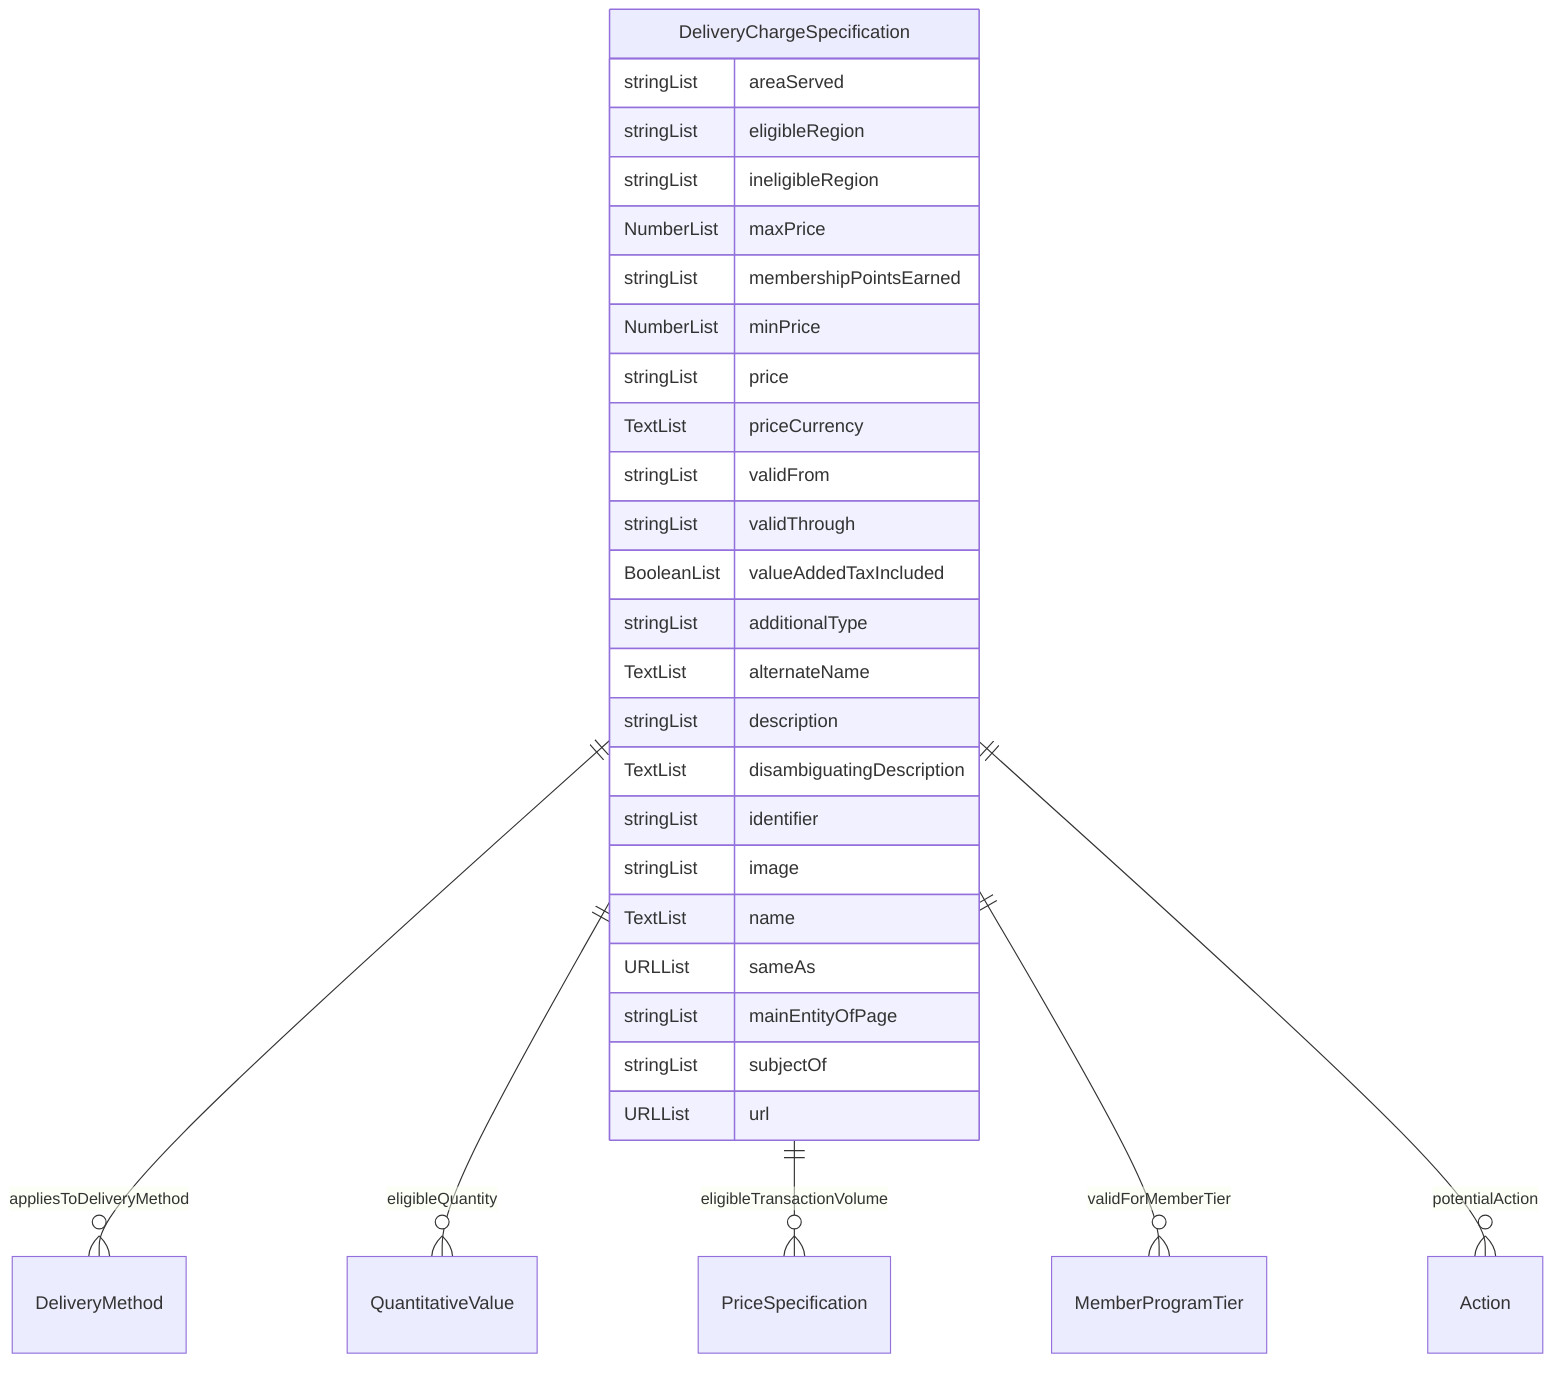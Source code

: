 erDiagram
DeliveryChargeSpecification {
    stringList areaServed  
    stringList eligibleRegion  
    stringList ineligibleRegion  
    NumberList maxPrice  
    stringList membershipPointsEarned  
    NumberList minPrice  
    stringList price  
    TextList priceCurrency  
    stringList validFrom  
    stringList validThrough  
    BooleanList valueAddedTaxIncluded  
    stringList additionalType  
    TextList alternateName  
    stringList description  
    TextList disambiguatingDescription  
    stringList identifier  
    stringList image  
    TextList name  
    URLList sameAs  
    stringList mainEntityOfPage  
    stringList subjectOf  
    URLList url  
}

DeliveryChargeSpecification ||--}o DeliveryMethod : "appliesToDeliveryMethod"
DeliveryChargeSpecification ||--}o QuantitativeValue : "eligibleQuantity"
DeliveryChargeSpecification ||--}o PriceSpecification : "eligibleTransactionVolume"
DeliveryChargeSpecification ||--}o MemberProgramTier : "validForMemberTier"
DeliveryChargeSpecification ||--}o Action : "potentialAction"